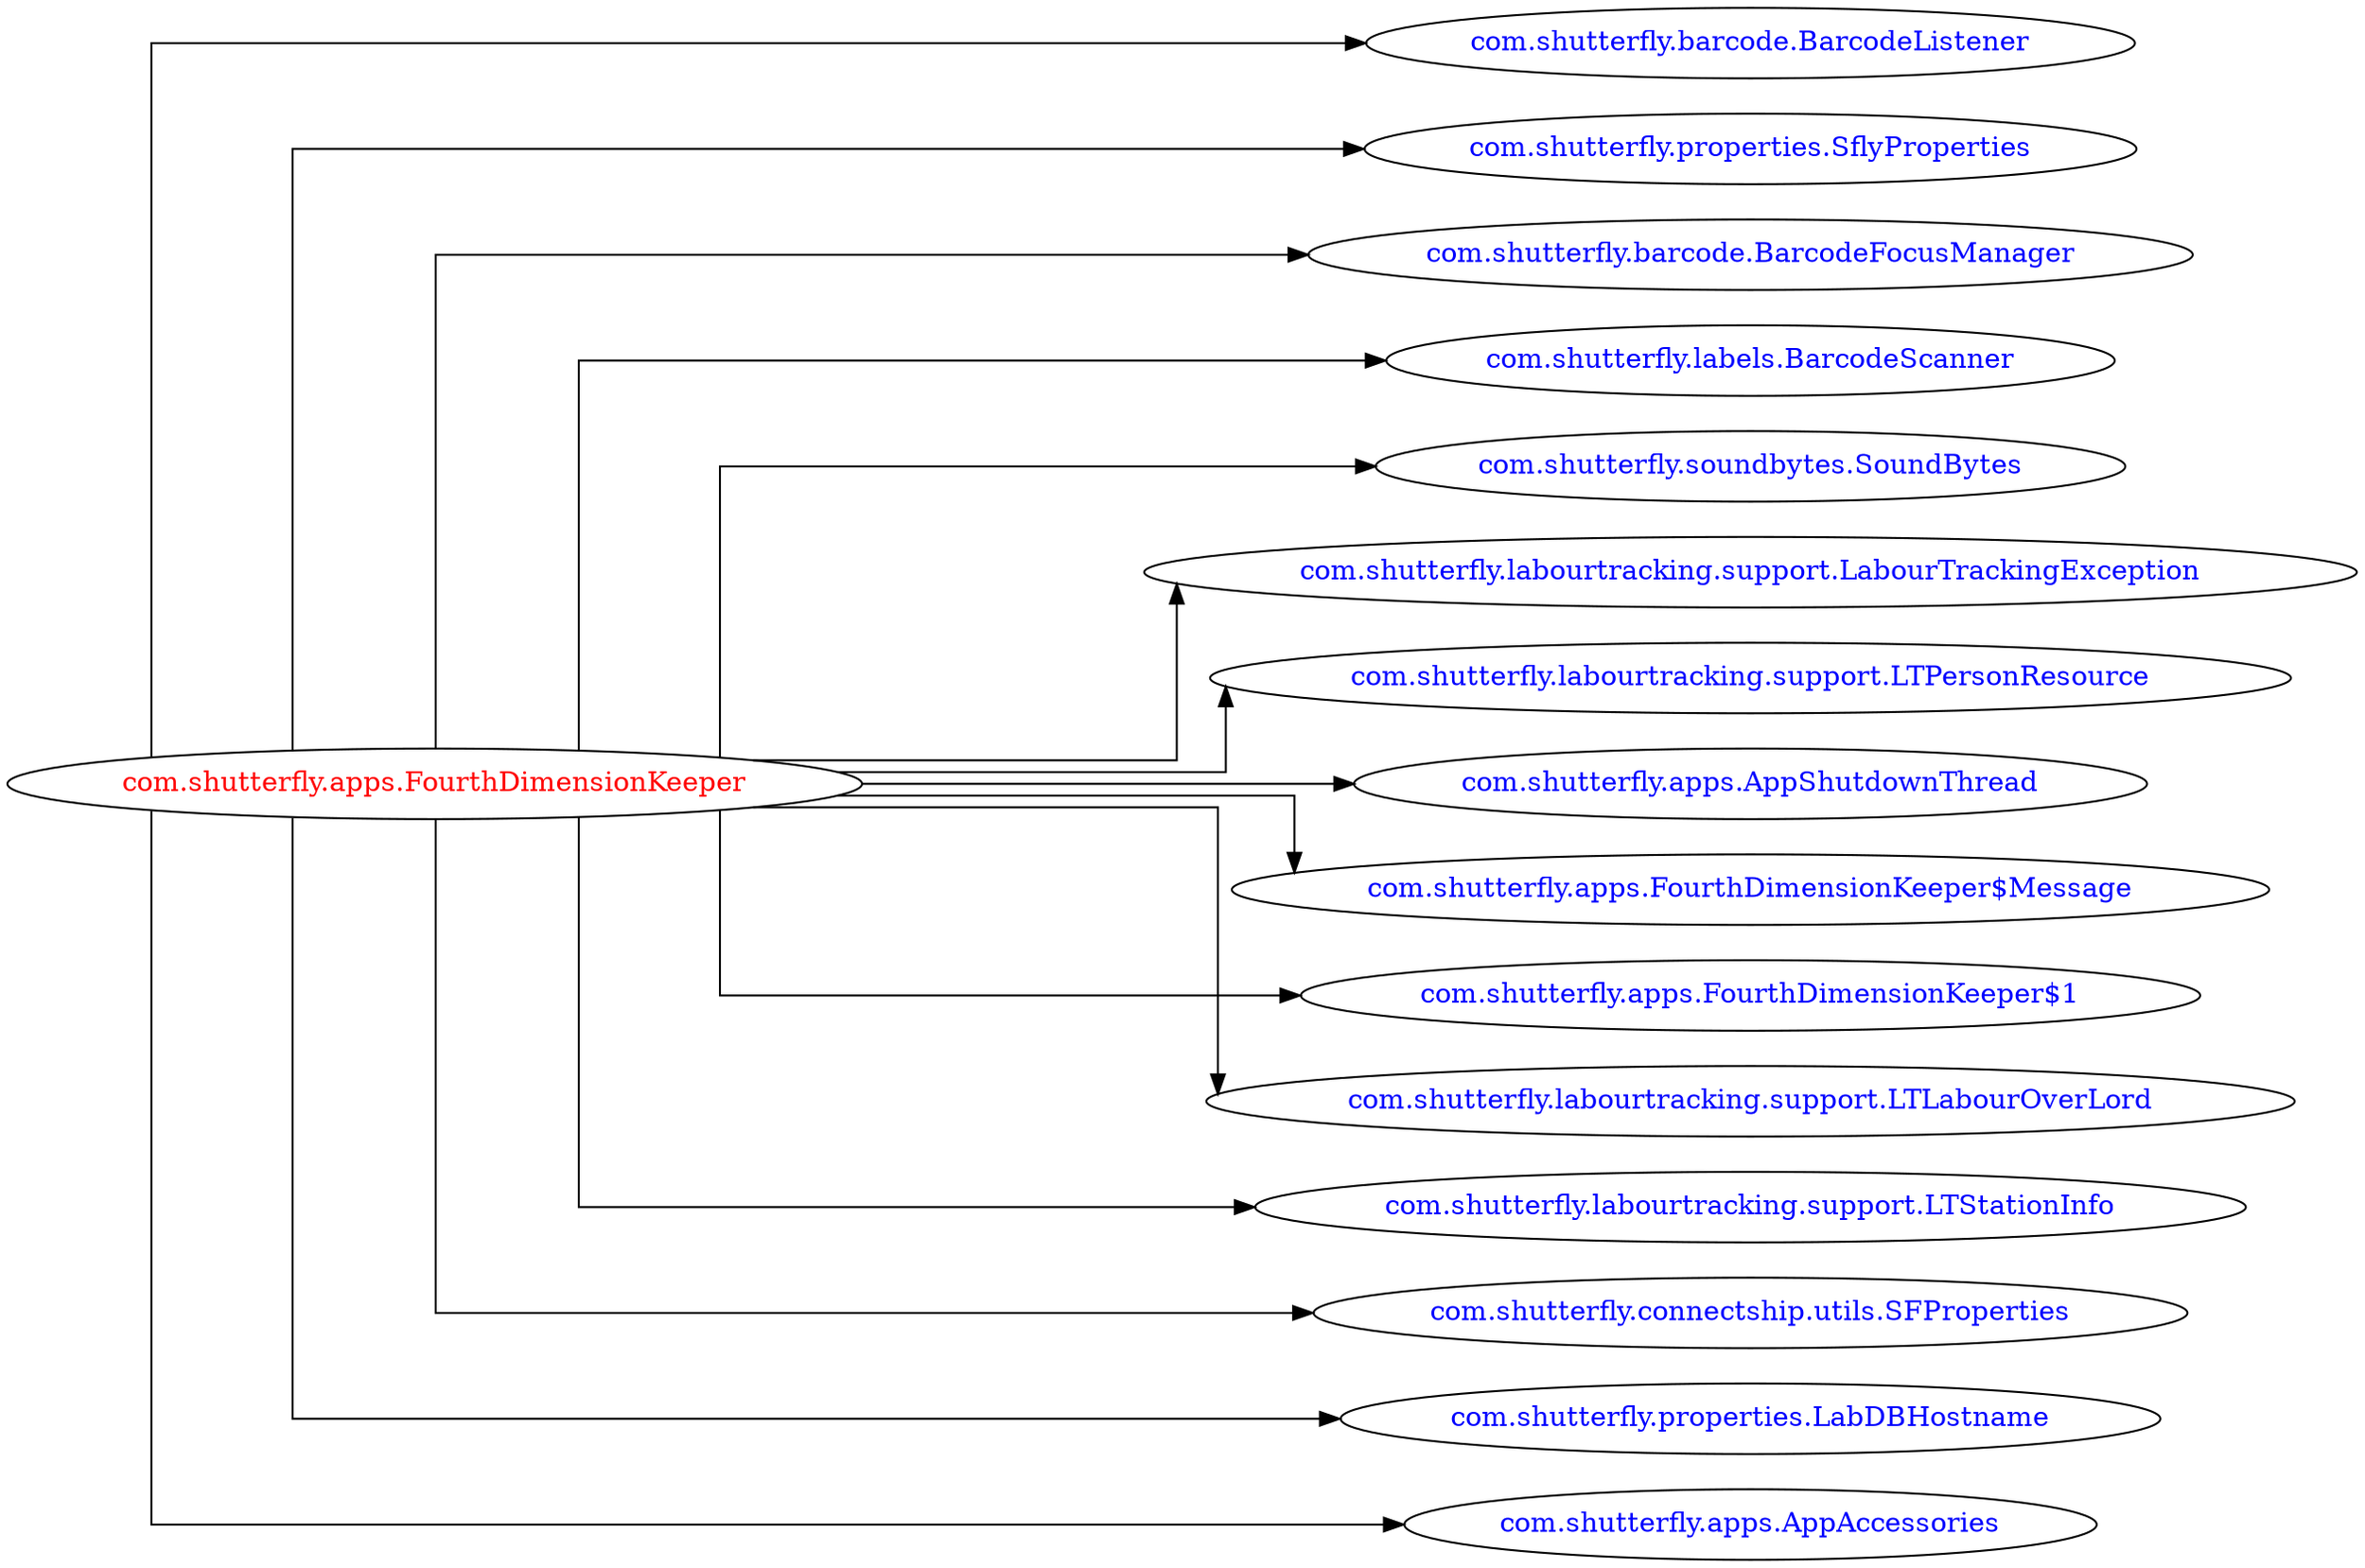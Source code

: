 digraph dependencyGraph {
 concentrate=true;
 ranksep="2.0";
 rankdir="LR"; 
 splines="ortho";
"com.shutterfly.apps.FourthDimensionKeeper" [fontcolor="red"];
"com.shutterfly.barcode.BarcodeListener" [ fontcolor="blue" ];
"com.shutterfly.apps.FourthDimensionKeeper"->"com.shutterfly.barcode.BarcodeListener";
"com.shutterfly.properties.SflyProperties" [ fontcolor="blue" ];
"com.shutterfly.apps.FourthDimensionKeeper"->"com.shutterfly.properties.SflyProperties";
"com.shutterfly.barcode.BarcodeFocusManager" [ fontcolor="blue" ];
"com.shutterfly.apps.FourthDimensionKeeper"->"com.shutterfly.barcode.BarcodeFocusManager";
"com.shutterfly.labels.BarcodeScanner" [ fontcolor="blue" ];
"com.shutterfly.apps.FourthDimensionKeeper"->"com.shutterfly.labels.BarcodeScanner";
"com.shutterfly.soundbytes.SoundBytes" [ fontcolor="blue" ];
"com.shutterfly.apps.FourthDimensionKeeper"->"com.shutterfly.soundbytes.SoundBytes";
"com.shutterfly.labourtracking.support.LabourTrackingException" [ fontcolor="blue" ];
"com.shutterfly.apps.FourthDimensionKeeper"->"com.shutterfly.labourtracking.support.LabourTrackingException";
"com.shutterfly.labourtracking.support.LTPersonResource" [ fontcolor="blue" ];
"com.shutterfly.apps.FourthDimensionKeeper"->"com.shutterfly.labourtracking.support.LTPersonResource";
"com.shutterfly.apps.AppShutdownThread" [ fontcolor="blue" ];
"com.shutterfly.apps.FourthDimensionKeeper"->"com.shutterfly.apps.AppShutdownThread";
"com.shutterfly.apps.FourthDimensionKeeper$Message" [ fontcolor="blue" ];
"com.shutterfly.apps.FourthDimensionKeeper"->"com.shutterfly.apps.FourthDimensionKeeper$Message";
"com.shutterfly.apps.FourthDimensionKeeper$1" [ fontcolor="blue" ];
"com.shutterfly.apps.FourthDimensionKeeper"->"com.shutterfly.apps.FourthDimensionKeeper$1";
"com.shutterfly.labourtracking.support.LTLabourOverLord" [ fontcolor="blue" ];
"com.shutterfly.apps.FourthDimensionKeeper"->"com.shutterfly.labourtracking.support.LTLabourOverLord";
"com.shutterfly.labourtracking.support.LTStationInfo" [ fontcolor="blue" ];
"com.shutterfly.apps.FourthDimensionKeeper"->"com.shutterfly.labourtracking.support.LTStationInfo";
"com.shutterfly.connectship.utils.SFProperties" [ fontcolor="blue" ];
"com.shutterfly.apps.FourthDimensionKeeper"->"com.shutterfly.connectship.utils.SFProperties";
"com.shutterfly.properties.LabDBHostname" [ fontcolor="blue" ];
"com.shutterfly.apps.FourthDimensionKeeper"->"com.shutterfly.properties.LabDBHostname";
"com.shutterfly.apps.AppAccessories" [ fontcolor="blue" ];
"com.shutterfly.apps.FourthDimensionKeeper"->"com.shutterfly.apps.AppAccessories";
}